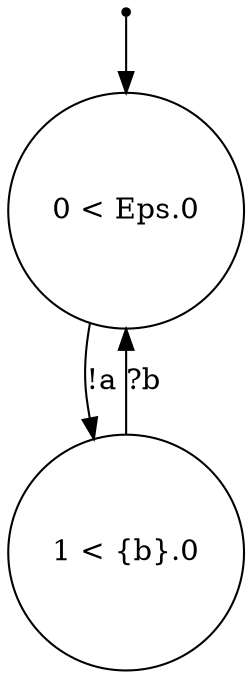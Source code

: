 digraph {
 node [shape=point] ENTRY
 node [shape=circle]
1 [label="1 < {b}.0
"]
0 [label="0 < Eps.0
"]
ENTRY -> 0
1 -> 0 [label="?b"]
0 -> 1 [label="!a"]

}